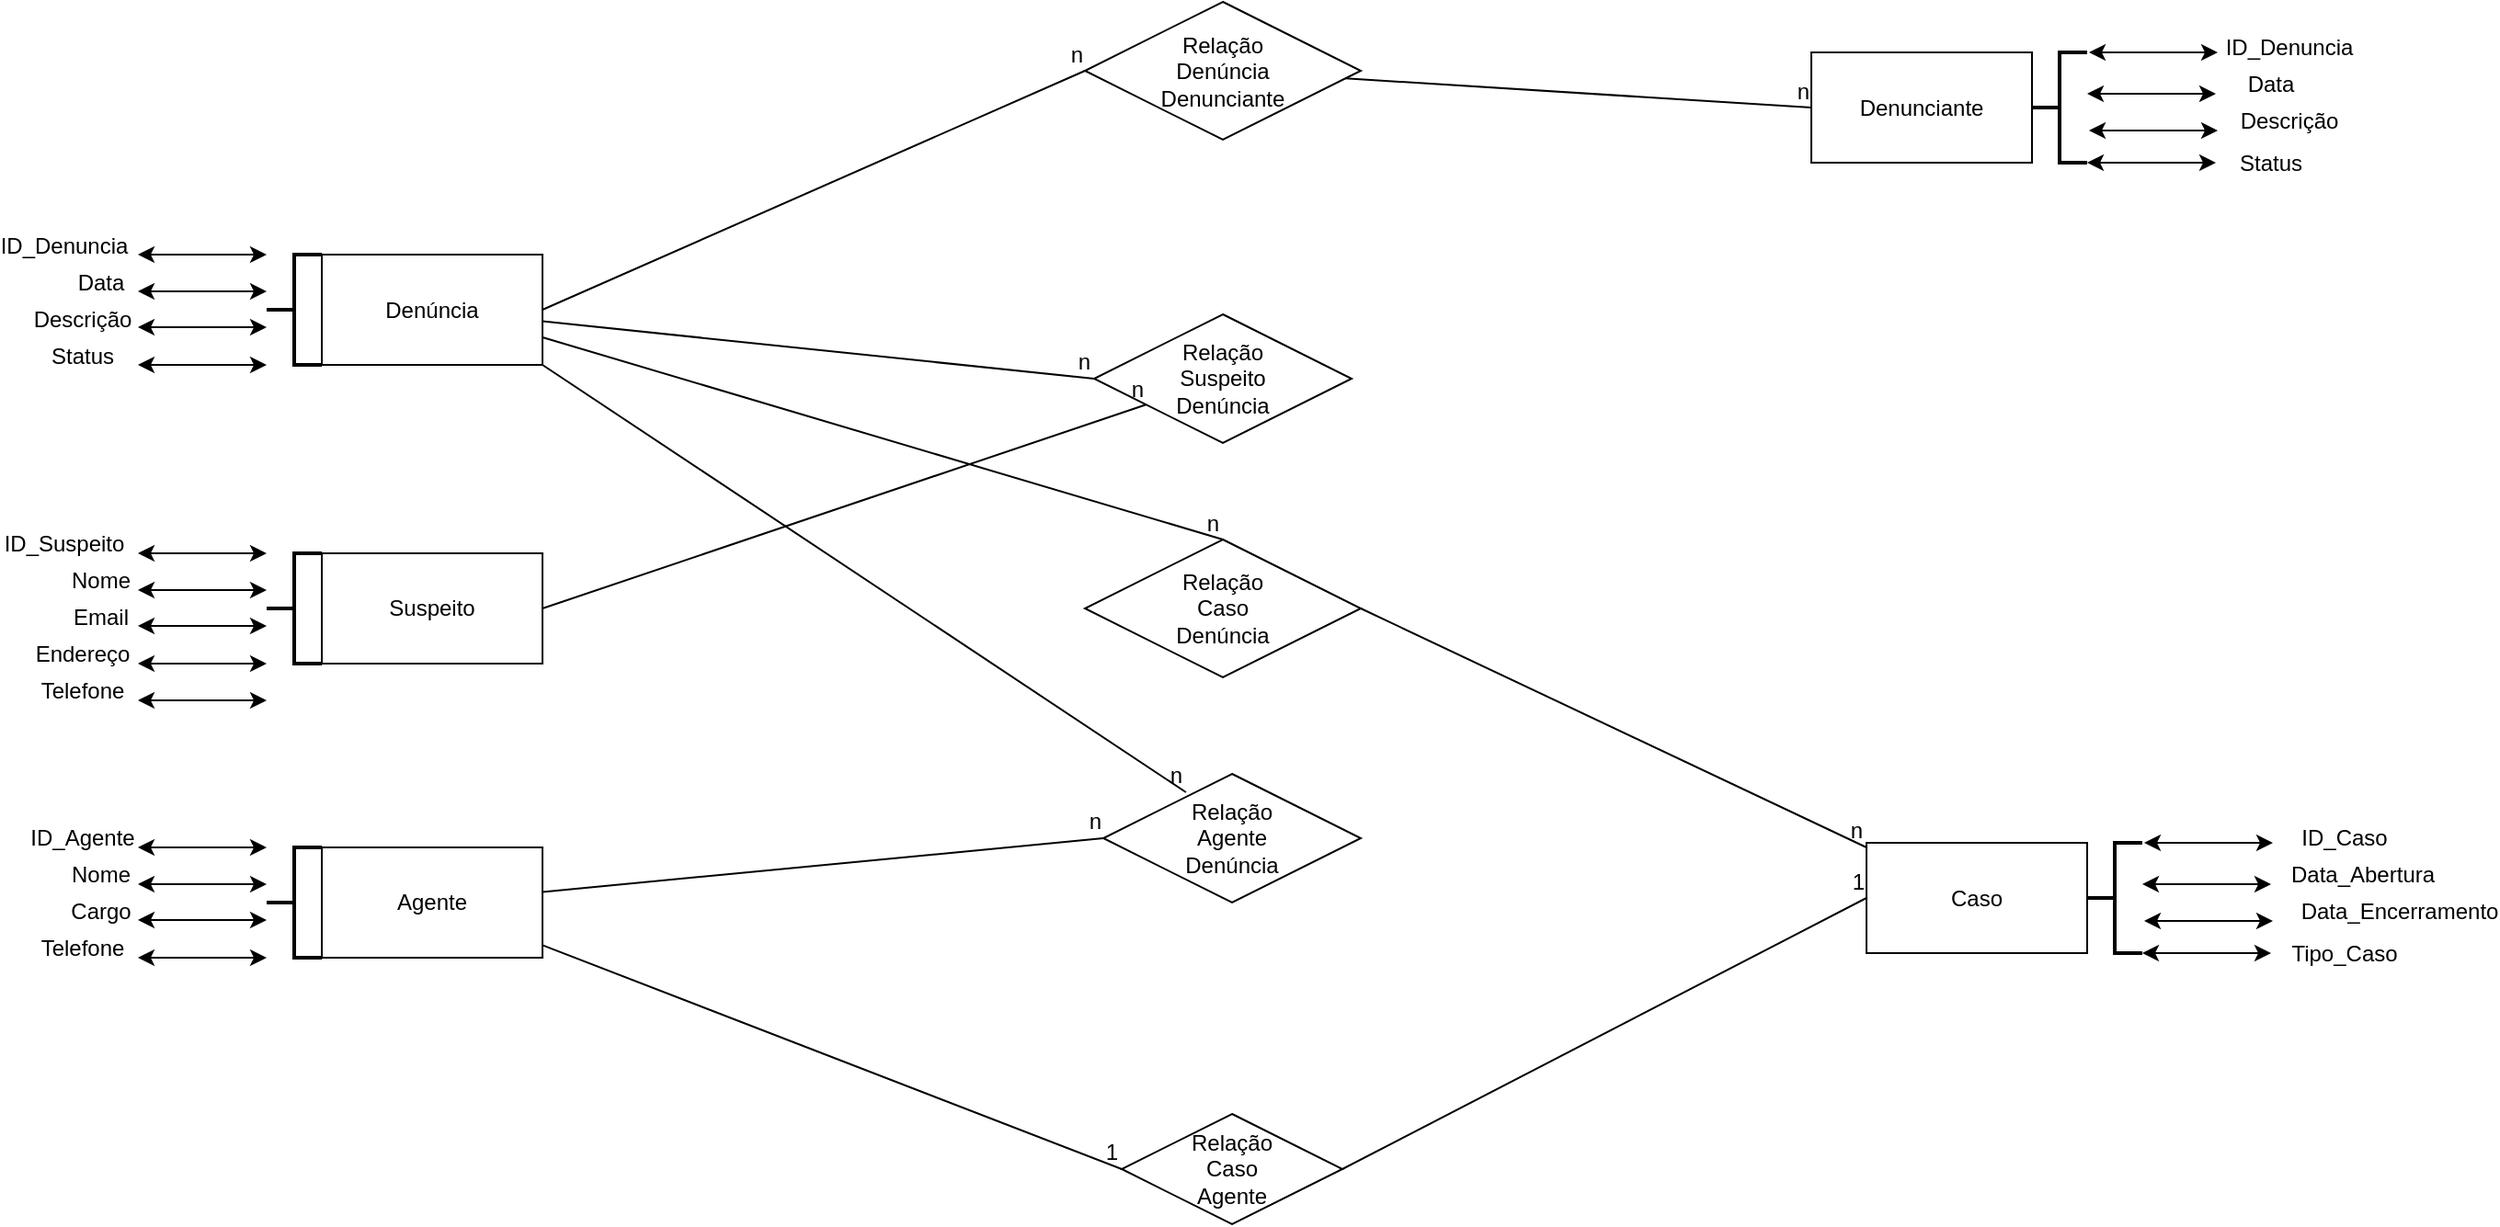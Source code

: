 <mxfile version="24.7.6">
  <diagram name="Página-1" id="hdt4SwTaabaoey-feYUU">
    <mxGraphModel dx="1387" dy="785" grid="1" gridSize="10" guides="1" tooltips="1" connect="1" arrows="1" fold="1" page="1" pageScale="1" pageWidth="827" pageHeight="1169" math="0" shadow="0">
      <root>
        <mxCell id="0" />
        <mxCell id="1" parent="0" />
        <mxCell id="6FnOU0rwbtTwVomRZq-C-1" value="" style="rounded=0;whiteSpace=wrap;html=1;" vertex="1" parent="1">
          <mxGeometry x="250" y="267.5" width="120" height="60" as="geometry" />
        </mxCell>
        <mxCell id="6FnOU0rwbtTwVomRZq-C-7" value="" style="endArrow=classic;startArrow=classic;html=1;rounded=0;" edge="1" parent="1">
          <mxGeometry width="50" height="50" relative="1" as="geometry">
            <mxPoint x="150" y="267.5" as="sourcePoint" />
            <mxPoint x="220" y="267.5" as="targetPoint" />
          </mxGeometry>
        </mxCell>
        <mxCell id="6FnOU0rwbtTwVomRZq-C-8" value="" style="endArrow=classic;startArrow=classic;html=1;rounded=0;" edge="1" parent="1">
          <mxGeometry width="50" height="50" relative="1" as="geometry">
            <mxPoint x="150" y="287.5" as="sourcePoint" />
            <mxPoint x="220" y="287.5" as="targetPoint" />
          </mxGeometry>
        </mxCell>
        <mxCell id="6FnOU0rwbtTwVomRZq-C-9" value="" style="endArrow=classic;startArrow=classic;html=1;rounded=0;" edge="1" parent="1">
          <mxGeometry width="50" height="50" relative="1" as="geometry">
            <mxPoint x="150" y="307" as="sourcePoint" />
            <mxPoint x="220" y="307" as="targetPoint" />
          </mxGeometry>
        </mxCell>
        <mxCell id="6FnOU0rwbtTwVomRZq-C-10" value="" style="endArrow=classic;startArrow=classic;html=1;rounded=0;" edge="1" parent="1">
          <mxGeometry width="50" height="50" relative="1" as="geometry">
            <mxPoint x="150" y="327.5" as="sourcePoint" />
            <mxPoint x="220" y="327.5" as="targetPoint" />
          </mxGeometry>
        </mxCell>
        <mxCell id="6FnOU0rwbtTwVomRZq-C-12" value="" style="strokeWidth=2;html=1;shape=mxgraph.flowchart.annotation_2;align=left;labelPosition=right;pointerEvents=1;" vertex="1" parent="1">
          <mxGeometry x="220" y="267.5" width="30" height="60" as="geometry" />
        </mxCell>
        <mxCell id="6FnOU0rwbtTwVomRZq-C-15" value="ID_Denuncia" style="text;html=1;align=center;verticalAlign=middle;whiteSpace=wrap;rounded=0;" vertex="1" parent="1">
          <mxGeometry x="80" y="247.5" width="60" height="30" as="geometry" />
        </mxCell>
        <mxCell id="6FnOU0rwbtTwVomRZq-C-16" value="Data" style="text;html=1;align=center;verticalAlign=middle;whiteSpace=wrap;rounded=0;" vertex="1" parent="1">
          <mxGeometry x="100" y="267.5" width="60" height="30" as="geometry" />
        </mxCell>
        <mxCell id="6FnOU0rwbtTwVomRZq-C-17" value="Descrição" style="text;html=1;align=center;verticalAlign=middle;whiteSpace=wrap;rounded=0;" vertex="1" parent="1">
          <mxGeometry x="90" y="287.5" width="60" height="30" as="geometry" />
        </mxCell>
        <mxCell id="6FnOU0rwbtTwVomRZq-C-18" value="Status" style="text;html=1;align=center;verticalAlign=middle;whiteSpace=wrap;rounded=0;" vertex="1" parent="1">
          <mxGeometry x="90" y="307.5" width="60" height="30" as="geometry" />
        </mxCell>
        <mxCell id="6FnOU0rwbtTwVomRZq-C-19" value="Denúncia" style="text;html=1;align=center;verticalAlign=middle;whiteSpace=wrap;rounded=0;" vertex="1" parent="1">
          <mxGeometry x="280" y="282.5" width="60" height="30" as="geometry" />
        </mxCell>
        <mxCell id="6FnOU0rwbtTwVomRZq-C-33" value="" style="rounded=0;whiteSpace=wrap;html=1;" vertex="1" parent="1">
          <mxGeometry x="250" y="430" width="120" height="60" as="geometry" />
        </mxCell>
        <mxCell id="6FnOU0rwbtTwVomRZq-C-34" value="" style="endArrow=classic;startArrow=classic;html=1;rounded=0;" edge="1" parent="1">
          <mxGeometry width="50" height="50" relative="1" as="geometry">
            <mxPoint x="150" y="430" as="sourcePoint" />
            <mxPoint x="220" y="430" as="targetPoint" />
          </mxGeometry>
        </mxCell>
        <mxCell id="6FnOU0rwbtTwVomRZq-C-35" value="" style="endArrow=classic;startArrow=classic;html=1;rounded=0;" edge="1" parent="1">
          <mxGeometry width="50" height="50" relative="1" as="geometry">
            <mxPoint x="150" y="450" as="sourcePoint" />
            <mxPoint x="220" y="450" as="targetPoint" />
          </mxGeometry>
        </mxCell>
        <mxCell id="6FnOU0rwbtTwVomRZq-C-36" value="" style="endArrow=classic;startArrow=classic;html=1;rounded=0;" edge="1" parent="1">
          <mxGeometry width="50" height="50" relative="1" as="geometry">
            <mxPoint x="150" y="469.5" as="sourcePoint" />
            <mxPoint x="220" y="469.5" as="targetPoint" />
          </mxGeometry>
        </mxCell>
        <mxCell id="6FnOU0rwbtTwVomRZq-C-37" value="" style="endArrow=classic;startArrow=classic;html=1;rounded=0;" edge="1" parent="1">
          <mxGeometry width="50" height="50" relative="1" as="geometry">
            <mxPoint x="150" y="490" as="sourcePoint" />
            <mxPoint x="220" y="490" as="targetPoint" />
          </mxGeometry>
        </mxCell>
        <mxCell id="6FnOU0rwbtTwVomRZq-C-38" value="" style="strokeWidth=2;html=1;shape=mxgraph.flowchart.annotation_2;align=left;labelPosition=right;pointerEvents=1;" vertex="1" parent="1">
          <mxGeometry x="220" y="430" width="30" height="60" as="geometry" />
        </mxCell>
        <mxCell id="6FnOU0rwbtTwVomRZq-C-39" value="ID_Suspeito" style="text;html=1;align=center;verticalAlign=middle;whiteSpace=wrap;rounded=0;" vertex="1" parent="1">
          <mxGeometry x="80" y="410" width="60" height="30" as="geometry" />
        </mxCell>
        <mxCell id="6FnOU0rwbtTwVomRZq-C-40" value="Nome" style="text;html=1;align=center;verticalAlign=middle;whiteSpace=wrap;rounded=0;" vertex="1" parent="1">
          <mxGeometry x="100" y="430" width="60" height="30" as="geometry" />
        </mxCell>
        <mxCell id="6FnOU0rwbtTwVomRZq-C-41" value="Email" style="text;html=1;align=center;verticalAlign=middle;whiteSpace=wrap;rounded=0;" vertex="1" parent="1">
          <mxGeometry x="100" y="450" width="60" height="30" as="geometry" />
        </mxCell>
        <mxCell id="6FnOU0rwbtTwVomRZq-C-42" value="Endereço" style="text;html=1;align=center;verticalAlign=middle;whiteSpace=wrap;rounded=0;" vertex="1" parent="1">
          <mxGeometry x="90" y="470" width="60" height="30" as="geometry" />
        </mxCell>
        <mxCell id="6FnOU0rwbtTwVomRZq-C-43" value="Suspeito" style="text;html=1;align=center;verticalAlign=middle;whiteSpace=wrap;rounded=0;" vertex="1" parent="1">
          <mxGeometry x="280" y="445" width="60" height="30" as="geometry" />
        </mxCell>
        <mxCell id="6FnOU0rwbtTwVomRZq-C-44" value="" style="endArrow=classic;startArrow=classic;html=1;rounded=0;" edge="1" parent="1">
          <mxGeometry width="50" height="50" relative="1" as="geometry">
            <mxPoint x="150" y="510" as="sourcePoint" />
            <mxPoint x="220" y="510" as="targetPoint" />
          </mxGeometry>
        </mxCell>
        <mxCell id="6FnOU0rwbtTwVomRZq-C-45" value="Telefone" style="text;html=1;align=center;verticalAlign=middle;whiteSpace=wrap;rounded=0;" vertex="1" parent="1">
          <mxGeometry x="90" y="490" width="60" height="30" as="geometry" />
        </mxCell>
        <mxCell id="6FnOU0rwbtTwVomRZq-C-46" value="" style="rounded=0;whiteSpace=wrap;html=1;" vertex="1" parent="1">
          <mxGeometry x="250" y="590" width="120" height="60" as="geometry" />
        </mxCell>
        <mxCell id="6FnOU0rwbtTwVomRZq-C-47" value="" style="endArrow=classic;startArrow=classic;html=1;rounded=0;" edge="1" parent="1">
          <mxGeometry width="50" height="50" relative="1" as="geometry">
            <mxPoint x="150" y="590" as="sourcePoint" />
            <mxPoint x="220" y="590" as="targetPoint" />
          </mxGeometry>
        </mxCell>
        <mxCell id="6FnOU0rwbtTwVomRZq-C-48" value="" style="endArrow=classic;startArrow=classic;html=1;rounded=0;" edge="1" parent="1">
          <mxGeometry width="50" height="50" relative="1" as="geometry">
            <mxPoint x="150" y="610" as="sourcePoint" />
            <mxPoint x="220" y="610" as="targetPoint" />
          </mxGeometry>
        </mxCell>
        <mxCell id="6FnOU0rwbtTwVomRZq-C-49" value="" style="endArrow=classic;startArrow=classic;html=1;rounded=0;" edge="1" parent="1">
          <mxGeometry width="50" height="50" relative="1" as="geometry">
            <mxPoint x="150" y="629.5" as="sourcePoint" />
            <mxPoint x="220" y="629.5" as="targetPoint" />
          </mxGeometry>
        </mxCell>
        <mxCell id="6FnOU0rwbtTwVomRZq-C-50" value="" style="endArrow=classic;startArrow=classic;html=1;rounded=0;" edge="1" parent="1">
          <mxGeometry width="50" height="50" relative="1" as="geometry">
            <mxPoint x="150" y="650" as="sourcePoint" />
            <mxPoint x="220" y="650" as="targetPoint" />
          </mxGeometry>
        </mxCell>
        <mxCell id="6FnOU0rwbtTwVomRZq-C-51" value="" style="strokeWidth=2;html=1;shape=mxgraph.flowchart.annotation_2;align=left;labelPosition=right;pointerEvents=1;" vertex="1" parent="1">
          <mxGeometry x="220" y="590" width="30" height="60" as="geometry" />
        </mxCell>
        <mxCell id="6FnOU0rwbtTwVomRZq-C-52" value="ID_Agente" style="text;html=1;align=center;verticalAlign=middle;whiteSpace=wrap;rounded=0;" vertex="1" parent="1">
          <mxGeometry x="90" y="570" width="60" height="30" as="geometry" />
        </mxCell>
        <mxCell id="6FnOU0rwbtTwVomRZq-C-53" value="Nome" style="text;html=1;align=center;verticalAlign=middle;whiteSpace=wrap;rounded=0;" vertex="1" parent="1">
          <mxGeometry x="100" y="590" width="60" height="30" as="geometry" />
        </mxCell>
        <mxCell id="6FnOU0rwbtTwVomRZq-C-54" value="Cargo" style="text;html=1;align=center;verticalAlign=middle;whiteSpace=wrap;rounded=0;" vertex="1" parent="1">
          <mxGeometry x="100" y="610" width="60" height="30" as="geometry" />
        </mxCell>
        <mxCell id="6FnOU0rwbtTwVomRZq-C-55" value="Telefone" style="text;html=1;align=center;verticalAlign=middle;whiteSpace=wrap;rounded=0;" vertex="1" parent="1">
          <mxGeometry x="90" y="630" width="60" height="30" as="geometry" />
        </mxCell>
        <mxCell id="6FnOU0rwbtTwVomRZq-C-56" value="Agente" style="text;html=1;align=center;verticalAlign=middle;whiteSpace=wrap;rounded=0;" vertex="1" parent="1">
          <mxGeometry x="280" y="605" width="60" height="30" as="geometry" />
        </mxCell>
        <mxCell id="6FnOU0rwbtTwVomRZq-C-57" value="" style="rounded=0;whiteSpace=wrap;html=1;" vertex="1" parent="1">
          <mxGeometry x="1090" y="587.5" width="120" height="60" as="geometry" />
        </mxCell>
        <mxCell id="6FnOU0rwbtTwVomRZq-C-58" value="" style="endArrow=classic;startArrow=classic;html=1;rounded=0;" edge="1" parent="1">
          <mxGeometry width="50" height="50" relative="1" as="geometry">
            <mxPoint x="1241" y="587.5" as="sourcePoint" />
            <mxPoint x="1311" y="587.5" as="targetPoint" />
          </mxGeometry>
        </mxCell>
        <mxCell id="6FnOU0rwbtTwVomRZq-C-59" value="" style="endArrow=classic;startArrow=classic;html=1;rounded=0;" edge="1" parent="1">
          <mxGeometry width="50" height="50" relative="1" as="geometry">
            <mxPoint x="1240" y="647.5" as="sourcePoint" />
            <mxPoint x="1310" y="647.5" as="targetPoint" />
          </mxGeometry>
        </mxCell>
        <mxCell id="6FnOU0rwbtTwVomRZq-C-60" value="" style="endArrow=classic;startArrow=classic;html=1;rounded=0;" edge="1" parent="1">
          <mxGeometry width="50" height="50" relative="1" as="geometry">
            <mxPoint x="1240" y="610" as="sourcePoint" />
            <mxPoint x="1310" y="610" as="targetPoint" />
          </mxGeometry>
        </mxCell>
        <mxCell id="6FnOU0rwbtTwVomRZq-C-61" value="" style="endArrow=classic;startArrow=classic;html=1;rounded=0;" edge="1" parent="1">
          <mxGeometry width="50" height="50" relative="1" as="geometry">
            <mxPoint x="1241" y="630" as="sourcePoint" />
            <mxPoint x="1311" y="630" as="targetPoint" />
          </mxGeometry>
        </mxCell>
        <mxCell id="6FnOU0rwbtTwVomRZq-C-62" value="" style="strokeWidth=2;html=1;shape=mxgraph.flowchart.annotation_2;align=left;labelPosition=right;pointerEvents=1;" vertex="1" parent="1">
          <mxGeometry x="1210" y="587.5" width="30" height="60" as="geometry" />
        </mxCell>
        <mxCell id="6FnOU0rwbtTwVomRZq-C-63" value="ID_Caso" style="text;html=1;align=center;verticalAlign=middle;whiteSpace=wrap;rounded=0;" vertex="1" parent="1">
          <mxGeometry x="1320" y="570" width="60" height="30" as="geometry" />
        </mxCell>
        <mxCell id="6FnOU0rwbtTwVomRZq-C-64" value="Data_Abertura" style="text;html=1;align=center;verticalAlign=middle;whiteSpace=wrap;rounded=0;" vertex="1" parent="1">
          <mxGeometry x="1330" y="590" width="60" height="30" as="geometry" />
        </mxCell>
        <mxCell id="6FnOU0rwbtTwVomRZq-C-65" value="Data_Encerramento" style="text;html=1;align=center;verticalAlign=middle;whiteSpace=wrap;rounded=0;" vertex="1" parent="1">
          <mxGeometry x="1350" y="610" width="60" height="30" as="geometry" />
        </mxCell>
        <mxCell id="6FnOU0rwbtTwVomRZq-C-66" value="Tipo_Caso" style="text;html=1;align=center;verticalAlign=middle;whiteSpace=wrap;rounded=0;" vertex="1" parent="1">
          <mxGeometry x="1320" y="632.5" width="60" height="30" as="geometry" />
        </mxCell>
        <mxCell id="6FnOU0rwbtTwVomRZq-C-67" value="Caso" style="text;html=1;align=center;verticalAlign=middle;whiteSpace=wrap;rounded=0;" vertex="1" parent="1">
          <mxGeometry x="1120" y="602.5" width="60" height="30" as="geometry" />
        </mxCell>
        <mxCell id="6FnOU0rwbtTwVomRZq-C-68" value="Relação&lt;div&gt;Agente&lt;/div&gt;&lt;div&gt;Denúncia&lt;/div&gt;" style="shape=rhombus;perimeter=rhombusPerimeter;whiteSpace=wrap;html=1;align=center;" vertex="1" parent="1">
          <mxGeometry x="675" y="550" width="140" height="70" as="geometry" />
        </mxCell>
        <mxCell id="6FnOU0rwbtTwVomRZq-C-71" value="Relação&lt;div&gt;Suspeito&lt;/div&gt;&lt;div&gt;Denúncia&lt;/div&gt;" style="shape=rhombus;perimeter=rhombusPerimeter;whiteSpace=wrap;html=1;align=center;" vertex="1" parent="1">
          <mxGeometry x="670" y="300" width="140" height="70" as="geometry" />
        </mxCell>
        <mxCell id="6FnOU0rwbtTwVomRZq-C-74" value="Relação&lt;div&gt;Denúncia&lt;/div&gt;&lt;div&gt;Denunciante&lt;/div&gt;" style="shape=rhombus;perimeter=rhombusPerimeter;whiteSpace=wrap;html=1;align=center;" vertex="1" parent="1">
          <mxGeometry x="665" y="130" width="150" height="75" as="geometry" />
        </mxCell>
        <mxCell id="6FnOU0rwbtTwVomRZq-C-77" value="Relação&lt;div&gt;Caso&lt;/div&gt;&lt;div&gt;Denúncia&lt;/div&gt;" style="shape=rhombus;perimeter=rhombusPerimeter;whiteSpace=wrap;html=1;align=center;" vertex="1" parent="1">
          <mxGeometry x="665" y="422.5" width="150" height="75" as="geometry" />
        </mxCell>
        <mxCell id="6FnOU0rwbtTwVomRZq-C-80" value="Relação&lt;div&gt;Caso&lt;/div&gt;&lt;div&gt;Agente&lt;/div&gt;" style="shape=rhombus;perimeter=rhombusPerimeter;whiteSpace=wrap;html=1;align=center;" vertex="1" parent="1">
          <mxGeometry x="685" y="735" width="120" height="60" as="geometry" />
        </mxCell>
        <mxCell id="6FnOU0rwbtTwVomRZq-C-87" value="" style="endArrow=none;html=1;rounded=0;entryX=0;entryY=0.5;entryDx=0;entryDy=0;" edge="1" parent="1" source="6FnOU0rwbtTwVomRZq-C-46" target="6FnOU0rwbtTwVomRZq-C-80">
          <mxGeometry relative="1" as="geometry">
            <mxPoint x="370" y="620" as="sourcePoint" />
            <mxPoint x="530" y="620" as="targetPoint" />
          </mxGeometry>
        </mxCell>
        <mxCell id="6FnOU0rwbtTwVomRZq-C-88" value="1" style="resizable=0;html=1;whiteSpace=wrap;align=right;verticalAlign=bottom;" connectable="0" vertex="1" parent="6FnOU0rwbtTwVomRZq-C-87">
          <mxGeometry x="1" relative="1" as="geometry" />
        </mxCell>
        <mxCell id="6FnOU0rwbtTwVomRZq-C-89" value="" style="endArrow=none;html=1;rounded=0;entryX=0;entryY=0.5;entryDx=0;entryDy=0;exitX=1;exitY=0.5;exitDx=0;exitDy=0;" edge="1" parent="1" source="6FnOU0rwbtTwVomRZq-C-80" target="6FnOU0rwbtTwVomRZq-C-57">
          <mxGeometry relative="1" as="geometry">
            <mxPoint x="810" y="620" as="sourcePoint" />
            <mxPoint x="970" y="620" as="targetPoint" />
          </mxGeometry>
        </mxCell>
        <mxCell id="6FnOU0rwbtTwVomRZq-C-90" value="1" style="resizable=0;html=1;whiteSpace=wrap;align=right;verticalAlign=bottom;" connectable="0" vertex="1" parent="6FnOU0rwbtTwVomRZq-C-89">
          <mxGeometry x="1" relative="1" as="geometry" />
        </mxCell>
        <mxCell id="6FnOU0rwbtTwVomRZq-C-93" value="" style="rounded=0;whiteSpace=wrap;html=1;" vertex="1" parent="1">
          <mxGeometry x="1060" y="157.5" width="120" height="60" as="geometry" />
        </mxCell>
        <mxCell id="6FnOU0rwbtTwVomRZq-C-94" value="" style="endArrow=classic;startArrow=classic;html=1;rounded=0;" edge="1" parent="1">
          <mxGeometry width="50" height="50" relative="1" as="geometry">
            <mxPoint x="1211" y="157.5" as="sourcePoint" />
            <mxPoint x="1281" y="157.5" as="targetPoint" />
          </mxGeometry>
        </mxCell>
        <mxCell id="6FnOU0rwbtTwVomRZq-C-95" value="" style="endArrow=classic;startArrow=classic;html=1;rounded=0;" edge="1" parent="1">
          <mxGeometry width="50" height="50" relative="1" as="geometry">
            <mxPoint x="1210" y="217.5" as="sourcePoint" />
            <mxPoint x="1280" y="217.5" as="targetPoint" />
          </mxGeometry>
        </mxCell>
        <mxCell id="6FnOU0rwbtTwVomRZq-C-96" value="" style="endArrow=classic;startArrow=classic;html=1;rounded=0;" edge="1" parent="1">
          <mxGeometry width="50" height="50" relative="1" as="geometry">
            <mxPoint x="1210" y="180" as="sourcePoint" />
            <mxPoint x="1280" y="180" as="targetPoint" />
          </mxGeometry>
        </mxCell>
        <mxCell id="6FnOU0rwbtTwVomRZq-C-97" value="" style="endArrow=classic;startArrow=classic;html=1;rounded=0;" edge="1" parent="1">
          <mxGeometry width="50" height="50" relative="1" as="geometry">
            <mxPoint x="1211" y="200" as="sourcePoint" />
            <mxPoint x="1281" y="200" as="targetPoint" />
          </mxGeometry>
        </mxCell>
        <mxCell id="6FnOU0rwbtTwVomRZq-C-98" value="" style="strokeWidth=2;html=1;shape=mxgraph.flowchart.annotation_2;align=left;labelPosition=right;pointerEvents=1;" vertex="1" parent="1">
          <mxGeometry x="1180" y="157.5" width="30" height="60" as="geometry" />
        </mxCell>
        <mxCell id="6FnOU0rwbtTwVomRZq-C-99" value="ID_Denuncia" style="text;html=1;align=center;verticalAlign=middle;whiteSpace=wrap;rounded=0;" vertex="1" parent="1">
          <mxGeometry x="1290" y="140" width="60" height="30" as="geometry" />
        </mxCell>
        <mxCell id="6FnOU0rwbtTwVomRZq-C-100" value="Data" style="text;html=1;align=center;verticalAlign=middle;whiteSpace=wrap;rounded=0;" vertex="1" parent="1">
          <mxGeometry x="1280" y="160" width="60" height="30" as="geometry" />
        </mxCell>
        <mxCell id="6FnOU0rwbtTwVomRZq-C-101" value="Descrição" style="text;html=1;align=center;verticalAlign=middle;whiteSpace=wrap;rounded=0;" vertex="1" parent="1">
          <mxGeometry x="1290" y="180" width="60" height="30" as="geometry" />
        </mxCell>
        <mxCell id="6FnOU0rwbtTwVomRZq-C-102" value="Status" style="text;html=1;align=center;verticalAlign=middle;whiteSpace=wrap;rounded=0;" vertex="1" parent="1">
          <mxGeometry x="1280" y="202.5" width="60" height="30" as="geometry" />
        </mxCell>
        <mxCell id="6FnOU0rwbtTwVomRZq-C-103" value="Denunciante" style="text;html=1;align=center;verticalAlign=middle;whiteSpace=wrap;rounded=0;" vertex="1" parent="1">
          <mxGeometry x="1090" y="172.5" width="60" height="30" as="geometry" />
        </mxCell>
        <mxCell id="6FnOU0rwbtTwVomRZq-C-104" value="n" style="resizable=0;html=1;whiteSpace=wrap;align=right;verticalAlign=bottom;" connectable="0" vertex="1" parent="1">
          <mxGeometry x="1060.239" y="187.376" as="geometry" />
        </mxCell>
        <mxCell id="6FnOU0rwbtTwVomRZq-C-109" value="" style="endArrow=none;html=1;rounded=0;entryX=0;entryY=0.5;entryDx=0;entryDy=0;exitX=1;exitY=0.5;exitDx=0;exitDy=0;" edge="1" parent="1" source="6FnOU0rwbtTwVomRZq-C-1" target="6FnOU0rwbtTwVomRZq-C-74">
          <mxGeometry relative="1" as="geometry">
            <mxPoint x="370" y="160" as="sourcePoint" />
            <mxPoint x="530" y="160" as="targetPoint" />
          </mxGeometry>
        </mxCell>
        <mxCell id="6FnOU0rwbtTwVomRZq-C-110" value="n" style="resizable=0;html=1;whiteSpace=wrap;align=right;verticalAlign=bottom;" connectable="0" vertex="1" parent="6FnOU0rwbtTwVomRZq-C-109">
          <mxGeometry x="1" relative="1" as="geometry" />
        </mxCell>
        <mxCell id="6FnOU0rwbtTwVomRZq-C-111" value="" style="endArrow=none;html=1;rounded=0;entryX=0;entryY=0.5;entryDx=0;entryDy=0;" edge="1" parent="1" source="6FnOU0rwbtTwVomRZq-C-74" target="6FnOU0rwbtTwVomRZq-C-93">
          <mxGeometry relative="1" as="geometry">
            <mxPoint x="815" y="167.5" as="sourcePoint" />
            <mxPoint x="975" y="167.5" as="targetPoint" />
          </mxGeometry>
        </mxCell>
        <mxCell id="6FnOU0rwbtTwVomRZq-C-127" value="" style="endArrow=none;html=1;rounded=0;entryX=0;entryY=0.5;entryDx=0;entryDy=0;" edge="1" parent="1" source="6FnOU0rwbtTwVomRZq-C-1" target="6FnOU0rwbtTwVomRZq-C-71">
          <mxGeometry relative="1" as="geometry">
            <mxPoint x="370" y="297.5" as="sourcePoint" />
            <mxPoint x="530" y="297.5" as="targetPoint" />
          </mxGeometry>
        </mxCell>
        <mxCell id="6FnOU0rwbtTwVomRZq-C-128" value="n" style="resizable=0;html=1;whiteSpace=wrap;align=right;verticalAlign=bottom;" connectable="0" vertex="1" parent="6FnOU0rwbtTwVomRZq-C-127">
          <mxGeometry x="1" relative="1" as="geometry" />
        </mxCell>
        <mxCell id="6FnOU0rwbtTwVomRZq-C-129" value="" style="endArrow=none;html=1;rounded=0;" edge="1" parent="1" target="6FnOU0rwbtTwVomRZq-C-71">
          <mxGeometry relative="1" as="geometry">
            <mxPoint x="370" y="460" as="sourcePoint" />
            <mxPoint x="710" y="370" as="targetPoint" />
          </mxGeometry>
        </mxCell>
        <mxCell id="6FnOU0rwbtTwVomRZq-C-130" value="n" style="resizable=0;html=1;whiteSpace=wrap;align=right;verticalAlign=bottom;" connectable="0" vertex="1" parent="6FnOU0rwbtTwVomRZq-C-129">
          <mxGeometry x="1" relative="1" as="geometry" />
        </mxCell>
        <mxCell id="6FnOU0rwbtTwVomRZq-C-131" value="" style="endArrow=none;html=1;rounded=0;entryX=0;entryY=0.5;entryDx=0;entryDy=0;" edge="1" parent="1" source="6FnOU0rwbtTwVomRZq-C-46" target="6FnOU0rwbtTwVomRZq-C-68">
          <mxGeometry relative="1" as="geometry">
            <mxPoint x="370" y="620" as="sourcePoint" />
            <mxPoint x="530" y="620" as="targetPoint" />
          </mxGeometry>
        </mxCell>
        <mxCell id="6FnOU0rwbtTwVomRZq-C-132" value="n" style="resizable=0;html=1;whiteSpace=wrap;align=right;verticalAlign=bottom;" connectable="0" vertex="1" parent="6FnOU0rwbtTwVomRZq-C-131">
          <mxGeometry x="1" relative="1" as="geometry" />
        </mxCell>
        <mxCell id="6FnOU0rwbtTwVomRZq-C-133" value="" style="endArrow=none;html=1;rounded=0;entryX=0.321;entryY=0.143;entryDx=0;entryDy=0;entryPerimeter=0;exitX=1;exitY=1;exitDx=0;exitDy=0;" edge="1" parent="1" source="6FnOU0rwbtTwVomRZq-C-1" target="6FnOU0rwbtTwVomRZq-C-68">
          <mxGeometry relative="1" as="geometry">
            <mxPoint x="550" y="510" as="sourcePoint" />
            <mxPoint x="710" y="550" as="targetPoint" />
          </mxGeometry>
        </mxCell>
        <mxCell id="6FnOU0rwbtTwVomRZq-C-134" value="n" style="resizable=0;html=1;whiteSpace=wrap;align=right;verticalAlign=bottom;" connectable="0" vertex="1" parent="6FnOU0rwbtTwVomRZq-C-133">
          <mxGeometry x="1" relative="1" as="geometry" />
        </mxCell>
        <mxCell id="6FnOU0rwbtTwVomRZq-C-135" value="" style="endArrow=none;html=1;rounded=0;exitX=1;exitY=0.5;exitDx=0;exitDy=0;" edge="1" parent="1" source="6FnOU0rwbtTwVomRZq-C-77">
          <mxGeometry relative="1" as="geometry">
            <mxPoint x="930" y="590" as="sourcePoint" />
            <mxPoint x="1090" y="590" as="targetPoint" />
          </mxGeometry>
        </mxCell>
        <mxCell id="6FnOU0rwbtTwVomRZq-C-136" value="n" style="resizable=0;html=1;whiteSpace=wrap;align=right;verticalAlign=bottom;" connectable="0" vertex="1" parent="6FnOU0rwbtTwVomRZq-C-135">
          <mxGeometry x="1" relative="1" as="geometry" />
        </mxCell>
        <mxCell id="6FnOU0rwbtTwVomRZq-C-137" value="" style="endArrow=none;html=1;rounded=0;entryX=0.5;entryY=0;entryDx=0;entryDy=0;exitX=1;exitY=0.75;exitDx=0;exitDy=0;" edge="1" parent="1" source="6FnOU0rwbtTwVomRZq-C-1" target="6FnOU0rwbtTwVomRZq-C-77">
          <mxGeometry relative="1" as="geometry">
            <mxPoint x="580" y="420" as="sourcePoint" />
            <mxPoint x="740" y="420" as="targetPoint" />
          </mxGeometry>
        </mxCell>
        <mxCell id="6FnOU0rwbtTwVomRZq-C-138" value="n" style="resizable=0;html=1;whiteSpace=wrap;align=right;verticalAlign=bottom;" connectable="0" vertex="1" parent="6FnOU0rwbtTwVomRZq-C-137">
          <mxGeometry x="1" relative="1" as="geometry" />
        </mxCell>
      </root>
    </mxGraphModel>
  </diagram>
</mxfile>
